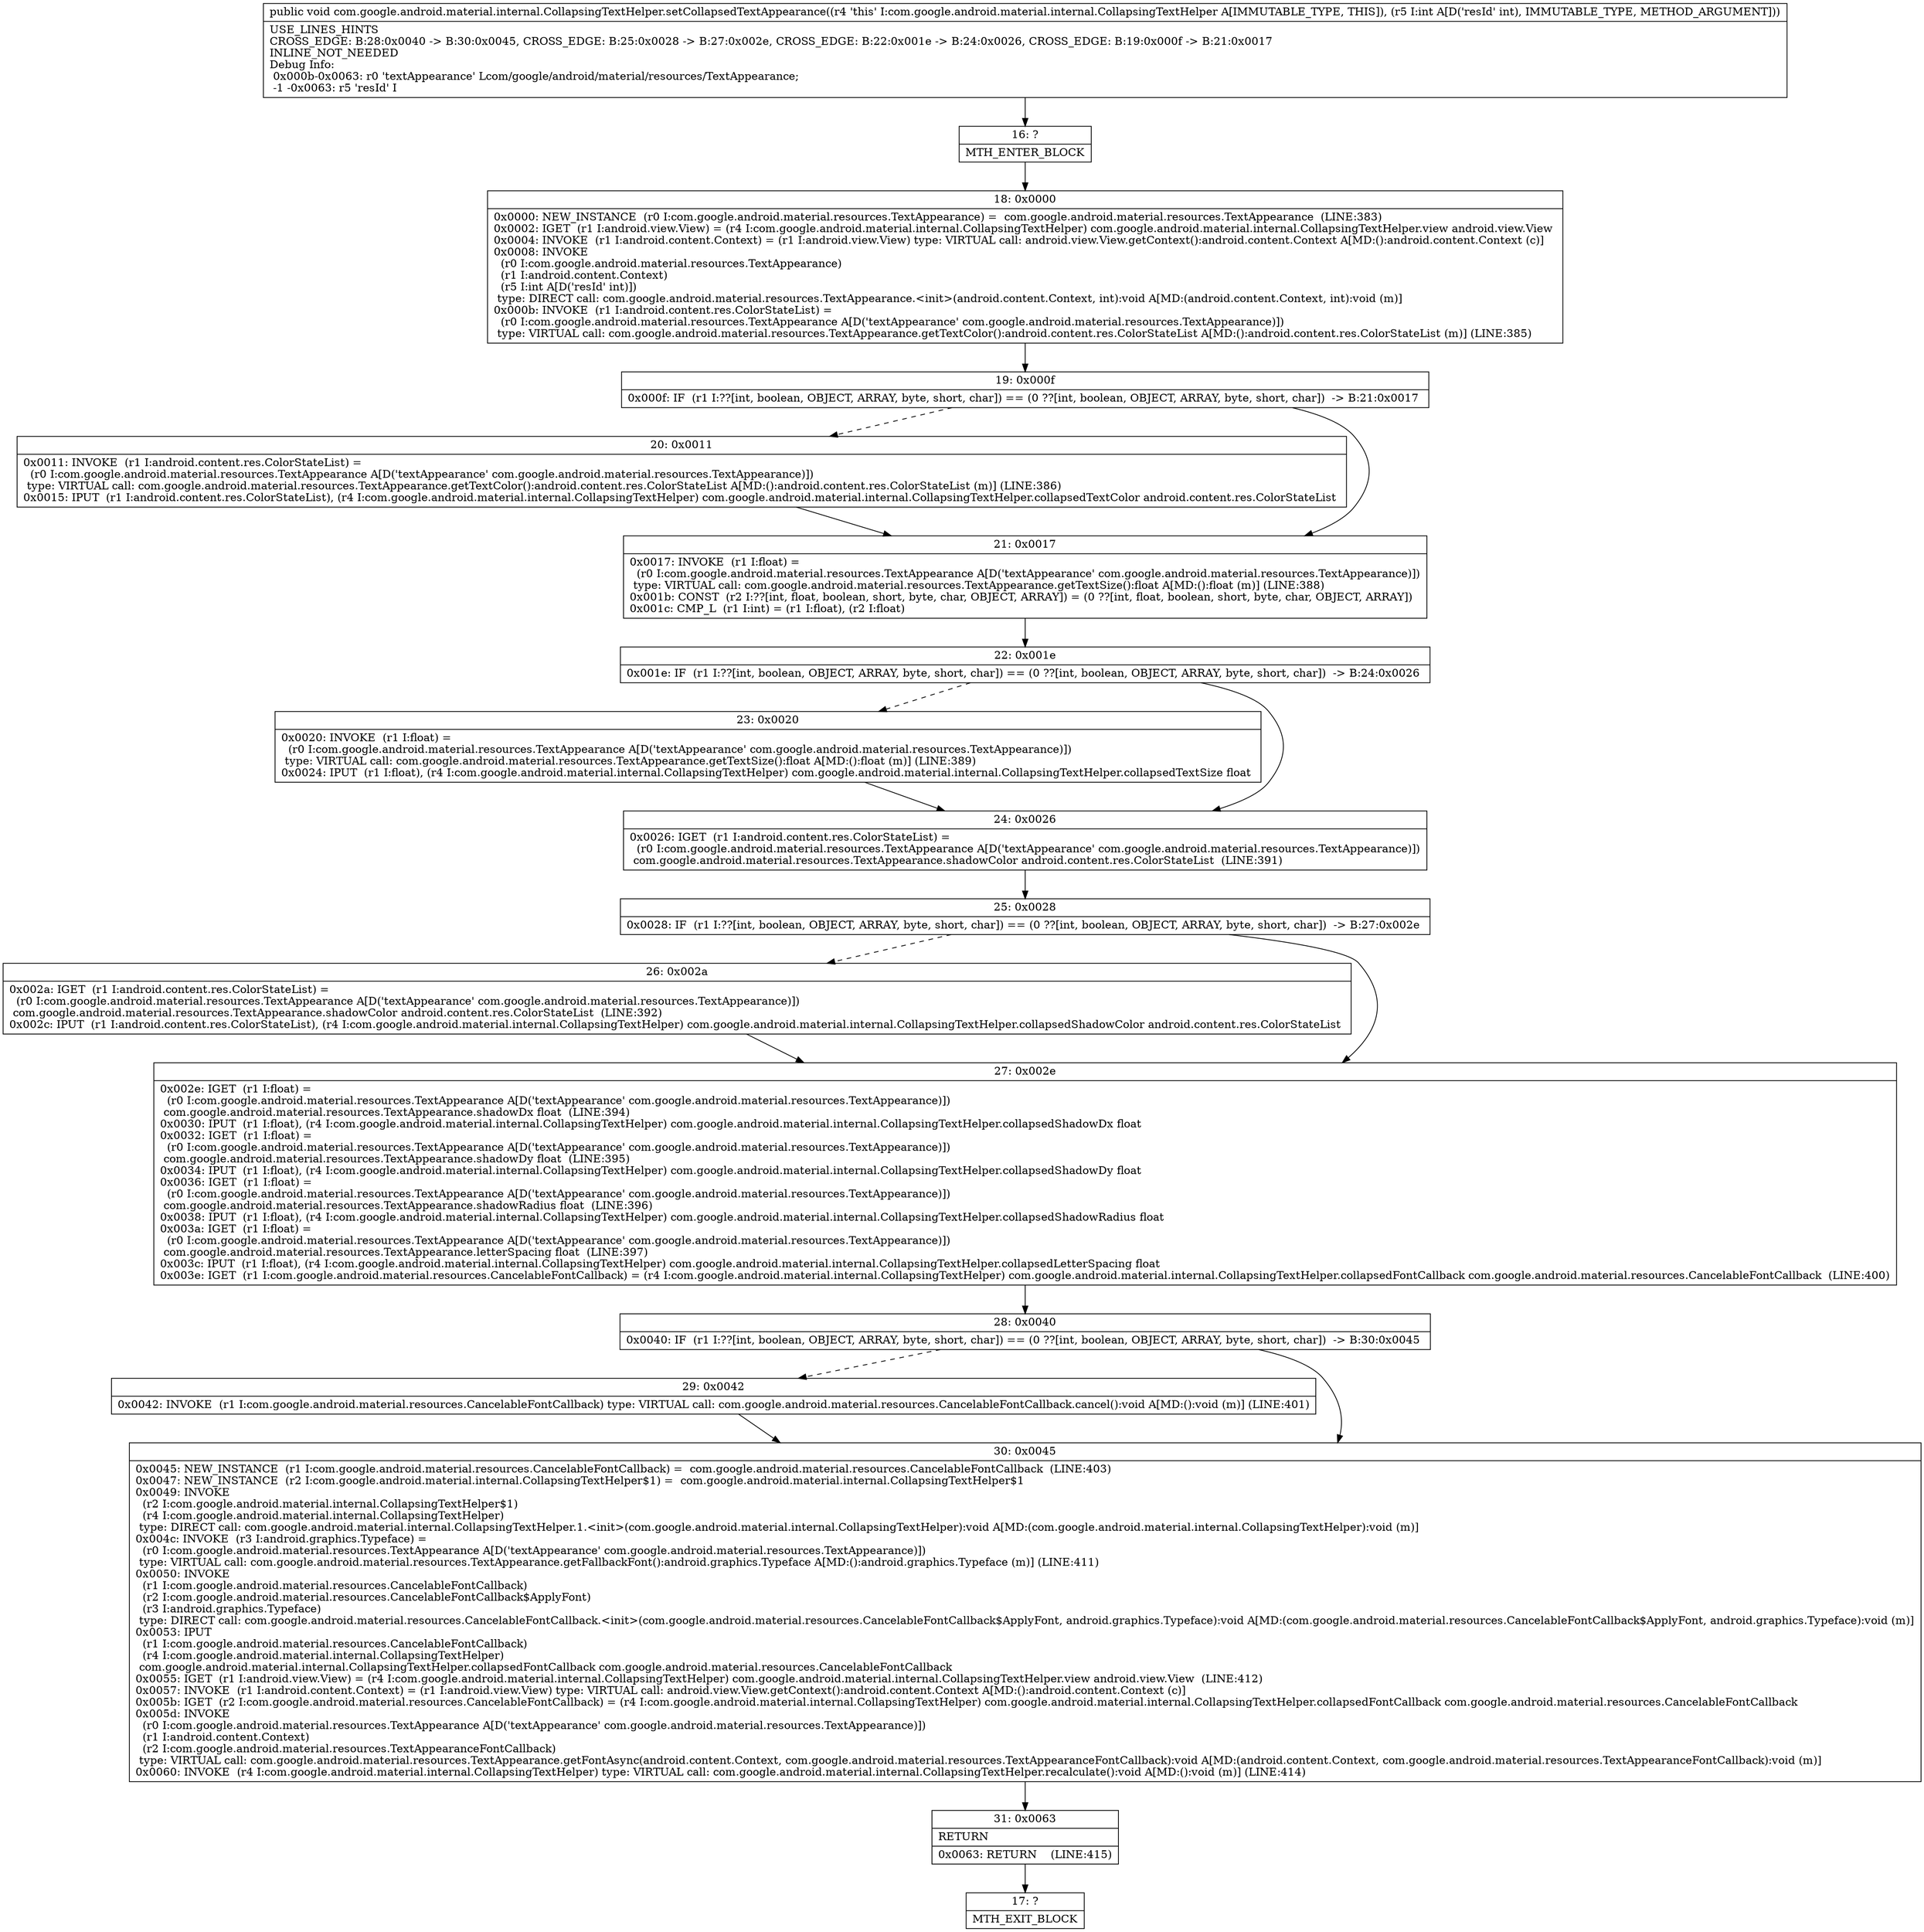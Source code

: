 digraph "CFG forcom.google.android.material.internal.CollapsingTextHelper.setCollapsedTextAppearance(I)V" {
Node_16 [shape=record,label="{16\:\ ?|MTH_ENTER_BLOCK\l}"];
Node_18 [shape=record,label="{18\:\ 0x0000|0x0000: NEW_INSTANCE  (r0 I:com.google.android.material.resources.TextAppearance) =  com.google.android.material.resources.TextAppearance  (LINE:383)\l0x0002: IGET  (r1 I:android.view.View) = (r4 I:com.google.android.material.internal.CollapsingTextHelper) com.google.android.material.internal.CollapsingTextHelper.view android.view.View \l0x0004: INVOKE  (r1 I:android.content.Context) = (r1 I:android.view.View) type: VIRTUAL call: android.view.View.getContext():android.content.Context A[MD:():android.content.Context (c)]\l0x0008: INVOKE  \l  (r0 I:com.google.android.material.resources.TextAppearance)\l  (r1 I:android.content.Context)\l  (r5 I:int A[D('resId' int)])\l type: DIRECT call: com.google.android.material.resources.TextAppearance.\<init\>(android.content.Context, int):void A[MD:(android.content.Context, int):void (m)]\l0x000b: INVOKE  (r1 I:android.content.res.ColorStateList) = \l  (r0 I:com.google.android.material.resources.TextAppearance A[D('textAppearance' com.google.android.material.resources.TextAppearance)])\l type: VIRTUAL call: com.google.android.material.resources.TextAppearance.getTextColor():android.content.res.ColorStateList A[MD:():android.content.res.ColorStateList (m)] (LINE:385)\l}"];
Node_19 [shape=record,label="{19\:\ 0x000f|0x000f: IF  (r1 I:??[int, boolean, OBJECT, ARRAY, byte, short, char]) == (0 ??[int, boolean, OBJECT, ARRAY, byte, short, char])  \-\> B:21:0x0017 \l}"];
Node_20 [shape=record,label="{20\:\ 0x0011|0x0011: INVOKE  (r1 I:android.content.res.ColorStateList) = \l  (r0 I:com.google.android.material.resources.TextAppearance A[D('textAppearance' com.google.android.material.resources.TextAppearance)])\l type: VIRTUAL call: com.google.android.material.resources.TextAppearance.getTextColor():android.content.res.ColorStateList A[MD:():android.content.res.ColorStateList (m)] (LINE:386)\l0x0015: IPUT  (r1 I:android.content.res.ColorStateList), (r4 I:com.google.android.material.internal.CollapsingTextHelper) com.google.android.material.internal.CollapsingTextHelper.collapsedTextColor android.content.res.ColorStateList \l}"];
Node_21 [shape=record,label="{21\:\ 0x0017|0x0017: INVOKE  (r1 I:float) = \l  (r0 I:com.google.android.material.resources.TextAppearance A[D('textAppearance' com.google.android.material.resources.TextAppearance)])\l type: VIRTUAL call: com.google.android.material.resources.TextAppearance.getTextSize():float A[MD:():float (m)] (LINE:388)\l0x001b: CONST  (r2 I:??[int, float, boolean, short, byte, char, OBJECT, ARRAY]) = (0 ??[int, float, boolean, short, byte, char, OBJECT, ARRAY]) \l0x001c: CMP_L  (r1 I:int) = (r1 I:float), (r2 I:float) \l}"];
Node_22 [shape=record,label="{22\:\ 0x001e|0x001e: IF  (r1 I:??[int, boolean, OBJECT, ARRAY, byte, short, char]) == (0 ??[int, boolean, OBJECT, ARRAY, byte, short, char])  \-\> B:24:0x0026 \l}"];
Node_23 [shape=record,label="{23\:\ 0x0020|0x0020: INVOKE  (r1 I:float) = \l  (r0 I:com.google.android.material.resources.TextAppearance A[D('textAppearance' com.google.android.material.resources.TextAppearance)])\l type: VIRTUAL call: com.google.android.material.resources.TextAppearance.getTextSize():float A[MD:():float (m)] (LINE:389)\l0x0024: IPUT  (r1 I:float), (r4 I:com.google.android.material.internal.CollapsingTextHelper) com.google.android.material.internal.CollapsingTextHelper.collapsedTextSize float \l}"];
Node_24 [shape=record,label="{24\:\ 0x0026|0x0026: IGET  (r1 I:android.content.res.ColorStateList) = \l  (r0 I:com.google.android.material.resources.TextAppearance A[D('textAppearance' com.google.android.material.resources.TextAppearance)])\l com.google.android.material.resources.TextAppearance.shadowColor android.content.res.ColorStateList  (LINE:391)\l}"];
Node_25 [shape=record,label="{25\:\ 0x0028|0x0028: IF  (r1 I:??[int, boolean, OBJECT, ARRAY, byte, short, char]) == (0 ??[int, boolean, OBJECT, ARRAY, byte, short, char])  \-\> B:27:0x002e \l}"];
Node_26 [shape=record,label="{26\:\ 0x002a|0x002a: IGET  (r1 I:android.content.res.ColorStateList) = \l  (r0 I:com.google.android.material.resources.TextAppearance A[D('textAppearance' com.google.android.material.resources.TextAppearance)])\l com.google.android.material.resources.TextAppearance.shadowColor android.content.res.ColorStateList  (LINE:392)\l0x002c: IPUT  (r1 I:android.content.res.ColorStateList), (r4 I:com.google.android.material.internal.CollapsingTextHelper) com.google.android.material.internal.CollapsingTextHelper.collapsedShadowColor android.content.res.ColorStateList \l}"];
Node_27 [shape=record,label="{27\:\ 0x002e|0x002e: IGET  (r1 I:float) = \l  (r0 I:com.google.android.material.resources.TextAppearance A[D('textAppearance' com.google.android.material.resources.TextAppearance)])\l com.google.android.material.resources.TextAppearance.shadowDx float  (LINE:394)\l0x0030: IPUT  (r1 I:float), (r4 I:com.google.android.material.internal.CollapsingTextHelper) com.google.android.material.internal.CollapsingTextHelper.collapsedShadowDx float \l0x0032: IGET  (r1 I:float) = \l  (r0 I:com.google.android.material.resources.TextAppearance A[D('textAppearance' com.google.android.material.resources.TextAppearance)])\l com.google.android.material.resources.TextAppearance.shadowDy float  (LINE:395)\l0x0034: IPUT  (r1 I:float), (r4 I:com.google.android.material.internal.CollapsingTextHelper) com.google.android.material.internal.CollapsingTextHelper.collapsedShadowDy float \l0x0036: IGET  (r1 I:float) = \l  (r0 I:com.google.android.material.resources.TextAppearance A[D('textAppearance' com.google.android.material.resources.TextAppearance)])\l com.google.android.material.resources.TextAppearance.shadowRadius float  (LINE:396)\l0x0038: IPUT  (r1 I:float), (r4 I:com.google.android.material.internal.CollapsingTextHelper) com.google.android.material.internal.CollapsingTextHelper.collapsedShadowRadius float \l0x003a: IGET  (r1 I:float) = \l  (r0 I:com.google.android.material.resources.TextAppearance A[D('textAppearance' com.google.android.material.resources.TextAppearance)])\l com.google.android.material.resources.TextAppearance.letterSpacing float  (LINE:397)\l0x003c: IPUT  (r1 I:float), (r4 I:com.google.android.material.internal.CollapsingTextHelper) com.google.android.material.internal.CollapsingTextHelper.collapsedLetterSpacing float \l0x003e: IGET  (r1 I:com.google.android.material.resources.CancelableFontCallback) = (r4 I:com.google.android.material.internal.CollapsingTextHelper) com.google.android.material.internal.CollapsingTextHelper.collapsedFontCallback com.google.android.material.resources.CancelableFontCallback  (LINE:400)\l}"];
Node_28 [shape=record,label="{28\:\ 0x0040|0x0040: IF  (r1 I:??[int, boolean, OBJECT, ARRAY, byte, short, char]) == (0 ??[int, boolean, OBJECT, ARRAY, byte, short, char])  \-\> B:30:0x0045 \l}"];
Node_29 [shape=record,label="{29\:\ 0x0042|0x0042: INVOKE  (r1 I:com.google.android.material.resources.CancelableFontCallback) type: VIRTUAL call: com.google.android.material.resources.CancelableFontCallback.cancel():void A[MD:():void (m)] (LINE:401)\l}"];
Node_30 [shape=record,label="{30\:\ 0x0045|0x0045: NEW_INSTANCE  (r1 I:com.google.android.material.resources.CancelableFontCallback) =  com.google.android.material.resources.CancelableFontCallback  (LINE:403)\l0x0047: NEW_INSTANCE  (r2 I:com.google.android.material.internal.CollapsingTextHelper$1) =  com.google.android.material.internal.CollapsingTextHelper$1 \l0x0049: INVOKE  \l  (r2 I:com.google.android.material.internal.CollapsingTextHelper$1)\l  (r4 I:com.google.android.material.internal.CollapsingTextHelper)\l type: DIRECT call: com.google.android.material.internal.CollapsingTextHelper.1.\<init\>(com.google.android.material.internal.CollapsingTextHelper):void A[MD:(com.google.android.material.internal.CollapsingTextHelper):void (m)]\l0x004c: INVOKE  (r3 I:android.graphics.Typeface) = \l  (r0 I:com.google.android.material.resources.TextAppearance A[D('textAppearance' com.google.android.material.resources.TextAppearance)])\l type: VIRTUAL call: com.google.android.material.resources.TextAppearance.getFallbackFont():android.graphics.Typeface A[MD:():android.graphics.Typeface (m)] (LINE:411)\l0x0050: INVOKE  \l  (r1 I:com.google.android.material.resources.CancelableFontCallback)\l  (r2 I:com.google.android.material.resources.CancelableFontCallback$ApplyFont)\l  (r3 I:android.graphics.Typeface)\l type: DIRECT call: com.google.android.material.resources.CancelableFontCallback.\<init\>(com.google.android.material.resources.CancelableFontCallback$ApplyFont, android.graphics.Typeface):void A[MD:(com.google.android.material.resources.CancelableFontCallback$ApplyFont, android.graphics.Typeface):void (m)]\l0x0053: IPUT  \l  (r1 I:com.google.android.material.resources.CancelableFontCallback)\l  (r4 I:com.google.android.material.internal.CollapsingTextHelper)\l com.google.android.material.internal.CollapsingTextHelper.collapsedFontCallback com.google.android.material.resources.CancelableFontCallback \l0x0055: IGET  (r1 I:android.view.View) = (r4 I:com.google.android.material.internal.CollapsingTextHelper) com.google.android.material.internal.CollapsingTextHelper.view android.view.View  (LINE:412)\l0x0057: INVOKE  (r1 I:android.content.Context) = (r1 I:android.view.View) type: VIRTUAL call: android.view.View.getContext():android.content.Context A[MD:():android.content.Context (c)]\l0x005b: IGET  (r2 I:com.google.android.material.resources.CancelableFontCallback) = (r4 I:com.google.android.material.internal.CollapsingTextHelper) com.google.android.material.internal.CollapsingTextHelper.collapsedFontCallback com.google.android.material.resources.CancelableFontCallback \l0x005d: INVOKE  \l  (r0 I:com.google.android.material.resources.TextAppearance A[D('textAppearance' com.google.android.material.resources.TextAppearance)])\l  (r1 I:android.content.Context)\l  (r2 I:com.google.android.material.resources.TextAppearanceFontCallback)\l type: VIRTUAL call: com.google.android.material.resources.TextAppearance.getFontAsync(android.content.Context, com.google.android.material.resources.TextAppearanceFontCallback):void A[MD:(android.content.Context, com.google.android.material.resources.TextAppearanceFontCallback):void (m)]\l0x0060: INVOKE  (r4 I:com.google.android.material.internal.CollapsingTextHelper) type: VIRTUAL call: com.google.android.material.internal.CollapsingTextHelper.recalculate():void A[MD:():void (m)] (LINE:414)\l}"];
Node_31 [shape=record,label="{31\:\ 0x0063|RETURN\l|0x0063: RETURN    (LINE:415)\l}"];
Node_17 [shape=record,label="{17\:\ ?|MTH_EXIT_BLOCK\l}"];
MethodNode[shape=record,label="{public void com.google.android.material.internal.CollapsingTextHelper.setCollapsedTextAppearance((r4 'this' I:com.google.android.material.internal.CollapsingTextHelper A[IMMUTABLE_TYPE, THIS]), (r5 I:int A[D('resId' int), IMMUTABLE_TYPE, METHOD_ARGUMENT]))  | USE_LINES_HINTS\lCROSS_EDGE: B:28:0x0040 \-\> B:30:0x0045, CROSS_EDGE: B:25:0x0028 \-\> B:27:0x002e, CROSS_EDGE: B:22:0x001e \-\> B:24:0x0026, CROSS_EDGE: B:19:0x000f \-\> B:21:0x0017\lINLINE_NOT_NEEDED\lDebug Info:\l  0x000b\-0x0063: r0 'textAppearance' Lcom\/google\/android\/material\/resources\/TextAppearance;\l  \-1 \-0x0063: r5 'resId' I\l}"];
MethodNode -> Node_16;Node_16 -> Node_18;
Node_18 -> Node_19;
Node_19 -> Node_20[style=dashed];
Node_19 -> Node_21;
Node_20 -> Node_21;
Node_21 -> Node_22;
Node_22 -> Node_23[style=dashed];
Node_22 -> Node_24;
Node_23 -> Node_24;
Node_24 -> Node_25;
Node_25 -> Node_26[style=dashed];
Node_25 -> Node_27;
Node_26 -> Node_27;
Node_27 -> Node_28;
Node_28 -> Node_29[style=dashed];
Node_28 -> Node_30;
Node_29 -> Node_30;
Node_30 -> Node_31;
Node_31 -> Node_17;
}

